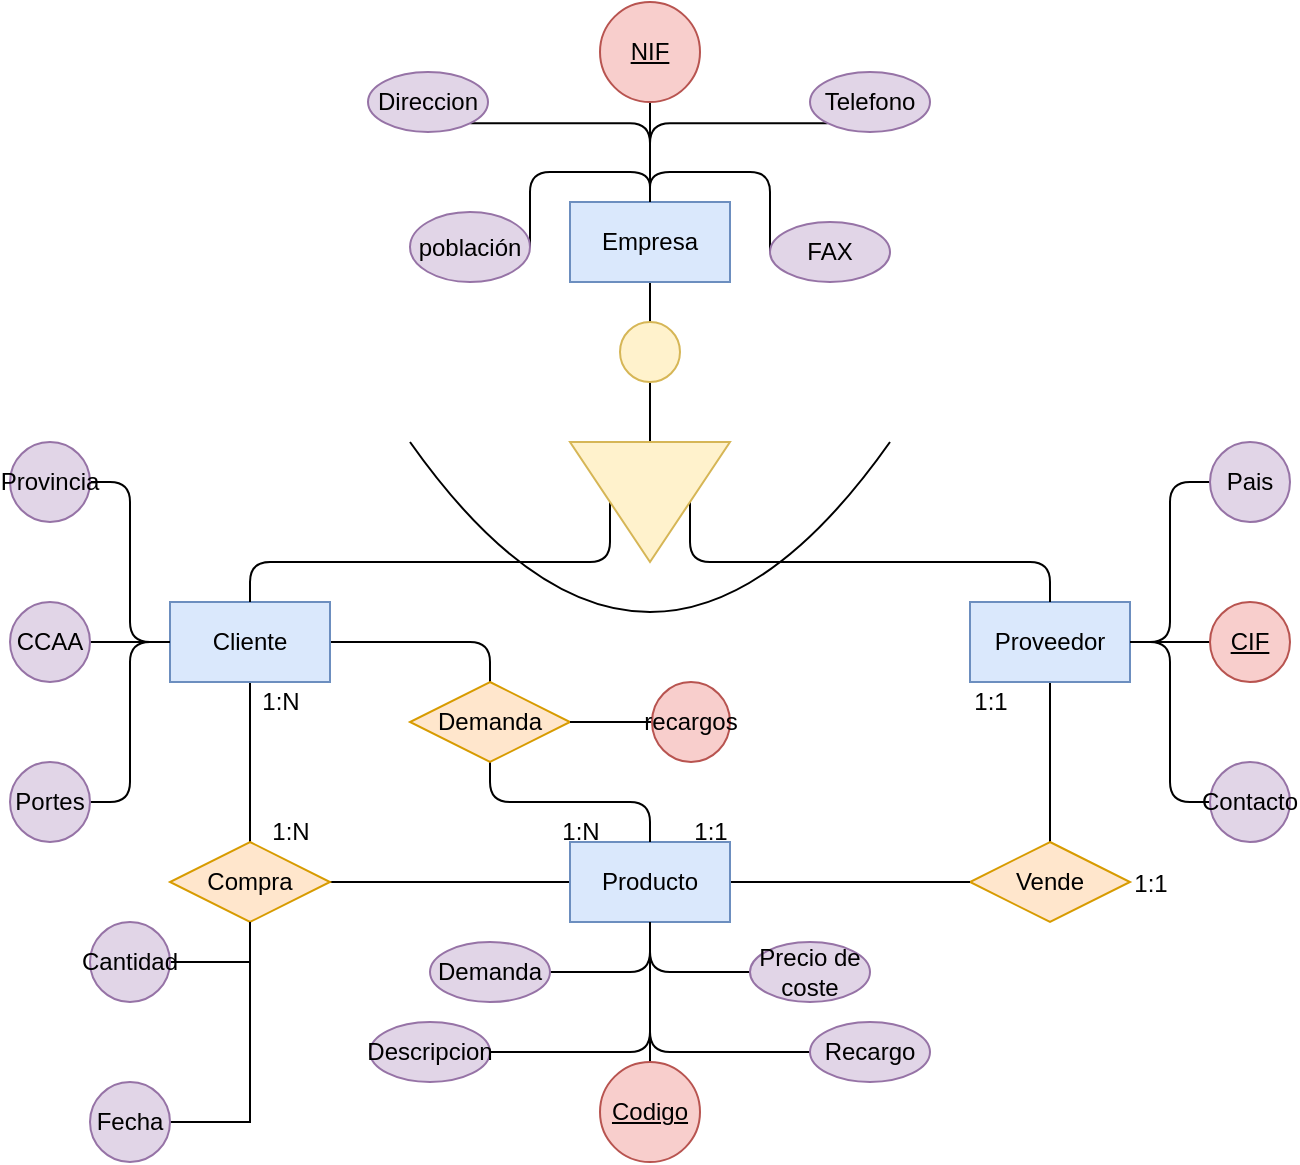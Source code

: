 <mxfile version="22.0.4" type="github">
  <diagram name="Página-1" id="WxO26nHYTCv63gNFhyNU">
    <mxGraphModel dx="1434" dy="1921" grid="1" gridSize="10" guides="1" tooltips="1" connect="1" arrows="1" fold="1" page="1" pageScale="1" pageWidth="827" pageHeight="1169" math="0" shadow="0">
      <root>
        <mxCell id="0" />
        <mxCell id="1" parent="0" />
        <mxCell id="1Tmg2YIebs2fXM3W0kIM-8" style="edgeStyle=orthogonalEdgeStyle;rounded=0;orthogonalLoop=1;jettySize=auto;html=1;exitX=0.5;exitY=1;exitDx=0;exitDy=0;entryX=0;entryY=0.5;entryDx=0;entryDy=0;endArrow=none;endFill=0;" edge="1" parent="1" source="1Tmg2YIebs2fXM3W0kIM-2" target="1Tmg2YIebs2fXM3W0kIM-5">
          <mxGeometry relative="1" as="geometry" />
        </mxCell>
        <mxCell id="1Tmg2YIebs2fXM3W0kIM-2" value="Empresa" style="rounded=0;whiteSpace=wrap;html=1;fillColor=#dae8fc;strokeColor=#6c8ebf;" vertex="1" parent="1">
          <mxGeometry x="359" y="80" width="80" height="40" as="geometry" />
        </mxCell>
        <mxCell id="1Tmg2YIebs2fXM3W0kIM-39" style="edgeStyle=orthogonalEdgeStyle;rounded=0;orthogonalLoop=1;jettySize=auto;html=1;exitX=0.5;exitY=1;exitDx=0;exitDy=0;entryX=0.5;entryY=0;entryDx=0;entryDy=0;endArrow=none;endFill=0;" edge="1" parent="1" source="1Tmg2YIebs2fXM3W0kIM-3" target="1Tmg2YIebs2fXM3W0kIM-37">
          <mxGeometry relative="1" as="geometry" />
        </mxCell>
        <mxCell id="1Tmg2YIebs2fXM3W0kIM-77" style="edgeStyle=orthogonalEdgeStyle;rounded=1;orthogonalLoop=1;jettySize=auto;html=1;exitX=1;exitY=0.5;exitDx=0;exitDy=0;entryX=0.5;entryY=0;entryDx=0;entryDy=0;endArrow=none;endFill=0;" edge="1" parent="1" source="1Tmg2YIebs2fXM3W0kIM-3" target="1Tmg2YIebs2fXM3W0kIM-76">
          <mxGeometry relative="1" as="geometry" />
        </mxCell>
        <mxCell id="1Tmg2YIebs2fXM3W0kIM-3" value="Cliente" style="rounded=0;whiteSpace=wrap;html=1;fillColor=#dae8fc;strokeColor=#6c8ebf;" vertex="1" parent="1">
          <mxGeometry x="159" y="280" width="80" height="40" as="geometry" />
        </mxCell>
        <mxCell id="1Tmg2YIebs2fXM3W0kIM-40" style="edgeStyle=orthogonalEdgeStyle;rounded=0;orthogonalLoop=1;jettySize=auto;html=1;exitX=0.5;exitY=1;exitDx=0;exitDy=0;endArrow=none;endFill=0;" edge="1" parent="1" source="1Tmg2YIebs2fXM3W0kIM-4" target="1Tmg2YIebs2fXM3W0kIM-38">
          <mxGeometry relative="1" as="geometry" />
        </mxCell>
        <mxCell id="1Tmg2YIebs2fXM3W0kIM-4" value="Proveedor" style="rounded=0;whiteSpace=wrap;html=1;fillColor=#dae8fc;strokeColor=#6c8ebf;" vertex="1" parent="1">
          <mxGeometry x="559" y="280" width="80" height="40" as="geometry" />
        </mxCell>
        <mxCell id="1Tmg2YIebs2fXM3W0kIM-6" style="edgeStyle=orthogonalEdgeStyle;rounded=1;orthogonalLoop=1;jettySize=auto;html=1;exitX=0.5;exitY=1;exitDx=0;exitDy=0;entryX=0.5;entryY=0;entryDx=0;entryDy=0;endArrow=none;endFill=0;" edge="1" parent="1" source="1Tmg2YIebs2fXM3W0kIM-5" target="1Tmg2YIebs2fXM3W0kIM-3">
          <mxGeometry relative="1" as="geometry">
            <Array as="points">
              <mxPoint x="379" y="260" />
              <mxPoint x="199" y="260" />
            </Array>
          </mxGeometry>
        </mxCell>
        <mxCell id="1Tmg2YIebs2fXM3W0kIM-7" style="edgeStyle=orthogonalEdgeStyle;rounded=1;orthogonalLoop=1;jettySize=auto;html=1;exitX=0.5;exitY=0;exitDx=0;exitDy=0;entryX=0.5;entryY=0;entryDx=0;entryDy=0;endArrow=none;endFill=0;" edge="1" parent="1" source="1Tmg2YIebs2fXM3W0kIM-5" target="1Tmg2YIebs2fXM3W0kIM-4">
          <mxGeometry relative="1" as="geometry">
            <Array as="points">
              <mxPoint x="419" y="260" />
              <mxPoint x="599" y="260" />
            </Array>
          </mxGeometry>
        </mxCell>
        <mxCell id="1Tmg2YIebs2fXM3W0kIM-5" value="" style="triangle;whiteSpace=wrap;html=1;rotation=90;fillColor=#fff2cc;strokeColor=#d6b656;" vertex="1" parent="1">
          <mxGeometry x="369" y="190" width="60" height="80" as="geometry" />
        </mxCell>
        <mxCell id="1Tmg2YIebs2fXM3W0kIM-10" style="edgeStyle=orthogonalEdgeStyle;rounded=0;orthogonalLoop=1;jettySize=auto;html=1;exitX=0.5;exitY=1;exitDx=0;exitDy=0;entryX=0.5;entryY=0;entryDx=0;entryDy=0;endArrow=none;endFill=0;" edge="1" parent="1" source="1Tmg2YIebs2fXM3W0kIM-9" target="1Tmg2YIebs2fXM3W0kIM-2">
          <mxGeometry relative="1" as="geometry" />
        </mxCell>
        <mxCell id="1Tmg2YIebs2fXM3W0kIM-9" value="&lt;u&gt;NIF&lt;/u&gt;" style="ellipse;whiteSpace=wrap;html=1;fillColor=#f8cecc;strokeColor=#b85450;" vertex="1" parent="1">
          <mxGeometry x="374" y="-20" width="50" height="50" as="geometry" />
        </mxCell>
        <mxCell id="1Tmg2YIebs2fXM3W0kIM-14" value="" style="ellipse;whiteSpace=wrap;html=1;fillColor=#fff2cc;strokeColor=#d6b656;" vertex="1" parent="1">
          <mxGeometry x="384" y="140" width="30" height="30" as="geometry" />
        </mxCell>
        <mxCell id="1Tmg2YIebs2fXM3W0kIM-19" style="edgeStyle=orthogonalEdgeStyle;rounded=1;orthogonalLoop=1;jettySize=auto;html=1;exitX=1;exitY=1;exitDx=0;exitDy=0;entryX=0.5;entryY=0;entryDx=0;entryDy=0;endArrow=none;endFill=0;" edge="1" parent="1" source="1Tmg2YIebs2fXM3W0kIM-15" target="1Tmg2YIebs2fXM3W0kIM-2">
          <mxGeometry relative="1" as="geometry" />
        </mxCell>
        <mxCell id="1Tmg2YIebs2fXM3W0kIM-15" value="Direccion" style="ellipse;whiteSpace=wrap;html=1;fillColor=#e1d5e7;strokeColor=#9673a6;" vertex="1" parent="1">
          <mxGeometry x="258" y="15" width="60" height="30" as="geometry" />
        </mxCell>
        <mxCell id="1Tmg2YIebs2fXM3W0kIM-20" style="edgeStyle=orthogonalEdgeStyle;rounded=1;orthogonalLoop=1;jettySize=auto;html=1;exitX=0;exitY=1;exitDx=0;exitDy=0;entryX=0.5;entryY=0;entryDx=0;entryDy=0;endArrow=none;endFill=0;" edge="1" parent="1" source="1Tmg2YIebs2fXM3W0kIM-18" target="1Tmg2YIebs2fXM3W0kIM-2">
          <mxGeometry relative="1" as="geometry" />
        </mxCell>
        <mxCell id="1Tmg2YIebs2fXM3W0kIM-18" value="Telefono" style="ellipse;whiteSpace=wrap;html=1;fillColor=#e1d5e7;strokeColor=#9673a6;" vertex="1" parent="1">
          <mxGeometry x="479" y="15" width="60" height="30" as="geometry" />
        </mxCell>
        <mxCell id="1Tmg2YIebs2fXM3W0kIM-22" style="edgeStyle=orthogonalEdgeStyle;rounded=1;orthogonalLoop=1;jettySize=auto;html=1;exitX=0;exitY=0.5;exitDx=0;exitDy=0;entryX=0.5;entryY=0;entryDx=0;entryDy=0;endArrow=none;endFill=0;" edge="1" parent="1" source="1Tmg2YIebs2fXM3W0kIM-21" target="1Tmg2YIebs2fXM3W0kIM-2">
          <mxGeometry relative="1" as="geometry">
            <Array as="points">
              <mxPoint x="399" y="65" />
            </Array>
          </mxGeometry>
        </mxCell>
        <mxCell id="1Tmg2YIebs2fXM3W0kIM-21" value="FAX" style="ellipse;whiteSpace=wrap;html=1;fillColor=#e1d5e7;strokeColor=#9673a6;" vertex="1" parent="1">
          <mxGeometry x="459" y="90" width="60" height="30" as="geometry" />
        </mxCell>
        <mxCell id="1Tmg2YIebs2fXM3W0kIM-24" style="edgeStyle=orthogonalEdgeStyle;rounded=1;orthogonalLoop=1;jettySize=auto;html=1;exitX=1;exitY=0.5;exitDx=0;exitDy=0;entryX=0.5;entryY=0;entryDx=0;entryDy=0;endArrow=none;endFill=0;" edge="1" parent="1" source="1Tmg2YIebs2fXM3W0kIM-23" target="1Tmg2YIebs2fXM3W0kIM-2">
          <mxGeometry relative="1" as="geometry">
            <Array as="points">
              <mxPoint x="399" y="65" />
            </Array>
          </mxGeometry>
        </mxCell>
        <mxCell id="1Tmg2YIebs2fXM3W0kIM-23" value="población" style="ellipse;whiteSpace=wrap;html=1;fillColor=#e1d5e7;strokeColor=#9673a6;" vertex="1" parent="1">
          <mxGeometry x="279" y="85" width="60" height="35" as="geometry" />
        </mxCell>
        <mxCell id="1Tmg2YIebs2fXM3W0kIM-34" style="edgeStyle=orthogonalEdgeStyle;rounded=1;orthogonalLoop=1;jettySize=auto;html=1;exitX=1;exitY=0.5;exitDx=0;exitDy=0;entryX=0;entryY=0.5;entryDx=0;entryDy=0;endArrow=none;endFill=0;" edge="1" parent="1" source="1Tmg2YIebs2fXM3W0kIM-27" target="1Tmg2YIebs2fXM3W0kIM-3">
          <mxGeometry relative="1" as="geometry" />
        </mxCell>
        <mxCell id="1Tmg2YIebs2fXM3W0kIM-27" value="Provincia" style="ellipse;whiteSpace=wrap;html=1;fillColor=#e1d5e7;strokeColor=#9673a6;" vertex="1" parent="1">
          <mxGeometry x="79" y="200" width="40" height="40" as="geometry" />
        </mxCell>
        <mxCell id="1Tmg2YIebs2fXM3W0kIM-31" style="edgeStyle=orthogonalEdgeStyle;rounded=0;orthogonalLoop=1;jettySize=auto;html=1;exitX=1;exitY=0.5;exitDx=0;exitDy=0;entryX=0;entryY=0.5;entryDx=0;entryDy=0;endArrow=none;endFill=0;" edge="1" parent="1" source="1Tmg2YIebs2fXM3W0kIM-29" target="1Tmg2YIebs2fXM3W0kIM-3">
          <mxGeometry relative="1" as="geometry" />
        </mxCell>
        <mxCell id="1Tmg2YIebs2fXM3W0kIM-29" value="CCAA" style="ellipse;whiteSpace=wrap;html=1;fillColor=#e1d5e7;strokeColor=#9673a6;" vertex="1" parent="1">
          <mxGeometry x="79" y="280" width="40" height="40" as="geometry" />
        </mxCell>
        <mxCell id="1Tmg2YIebs2fXM3W0kIM-36" style="edgeStyle=orthogonalEdgeStyle;rounded=1;orthogonalLoop=1;jettySize=auto;html=1;exitX=1;exitY=0.5;exitDx=0;exitDy=0;entryX=0;entryY=0.5;entryDx=0;entryDy=0;endArrow=none;endFill=0;" edge="1" parent="1" source="1Tmg2YIebs2fXM3W0kIM-30" target="1Tmg2YIebs2fXM3W0kIM-3">
          <mxGeometry relative="1" as="geometry" />
        </mxCell>
        <mxCell id="1Tmg2YIebs2fXM3W0kIM-30" value="Portes" style="ellipse;whiteSpace=wrap;html=1;fillColor=#e1d5e7;strokeColor=#9673a6;" vertex="1" parent="1">
          <mxGeometry x="79" y="360" width="40" height="40" as="geometry" />
        </mxCell>
        <mxCell id="1Tmg2YIebs2fXM3W0kIM-42" style="edgeStyle=orthogonalEdgeStyle;rounded=0;orthogonalLoop=1;jettySize=auto;html=1;exitX=1;exitY=0.5;exitDx=0;exitDy=0;entryX=0;entryY=0.5;entryDx=0;entryDy=0;endArrow=none;endFill=0;" edge="1" parent="1" source="1Tmg2YIebs2fXM3W0kIM-37" target="1Tmg2YIebs2fXM3W0kIM-41">
          <mxGeometry relative="1" as="geometry" />
        </mxCell>
        <mxCell id="1Tmg2YIebs2fXM3W0kIM-37" value="Compra" style="rhombus;whiteSpace=wrap;html=1;fillColor=#ffe6cc;strokeColor=#d79b00;" vertex="1" parent="1">
          <mxGeometry x="159" y="400" width="80" height="40" as="geometry" />
        </mxCell>
        <mxCell id="1Tmg2YIebs2fXM3W0kIM-38" value="Vende" style="rhombus;whiteSpace=wrap;html=1;fillColor=#ffe6cc;strokeColor=#d79b00;" vertex="1" parent="1">
          <mxGeometry x="559" y="400" width="80" height="40" as="geometry" />
        </mxCell>
        <mxCell id="1Tmg2YIebs2fXM3W0kIM-43" style="edgeStyle=orthogonalEdgeStyle;rounded=0;orthogonalLoop=1;jettySize=auto;html=1;exitX=1;exitY=0.5;exitDx=0;exitDy=0;entryX=0;entryY=0.5;entryDx=0;entryDy=0;endArrow=none;endFill=0;" edge="1" parent="1" source="1Tmg2YIebs2fXM3W0kIM-41" target="1Tmg2YIebs2fXM3W0kIM-38">
          <mxGeometry relative="1" as="geometry" />
        </mxCell>
        <mxCell id="1Tmg2YIebs2fXM3W0kIM-41" value="Producto" style="rounded=0;whiteSpace=wrap;html=1;fillColor=#dae8fc;strokeColor=#6c8ebf;" vertex="1" parent="1">
          <mxGeometry x="359" y="400" width="80" height="40" as="geometry" />
        </mxCell>
        <mxCell id="1Tmg2YIebs2fXM3W0kIM-46" style="edgeStyle=orthogonalEdgeStyle;rounded=0;orthogonalLoop=1;jettySize=auto;html=1;exitX=0.5;exitY=0;exitDx=0;exitDy=0;entryX=0.5;entryY=1;entryDx=0;entryDy=0;endArrow=none;endFill=0;" edge="1" parent="1" source="1Tmg2YIebs2fXM3W0kIM-45" target="1Tmg2YIebs2fXM3W0kIM-41">
          <mxGeometry relative="1" as="geometry" />
        </mxCell>
        <mxCell id="1Tmg2YIebs2fXM3W0kIM-45" value="&lt;u&gt;Codigo&lt;/u&gt;" style="ellipse;whiteSpace=wrap;html=1;fillColor=#f8cecc;strokeColor=#b85450;" vertex="1" parent="1">
          <mxGeometry x="374" y="510" width="50" height="50" as="geometry" />
        </mxCell>
        <mxCell id="1Tmg2YIebs2fXM3W0kIM-51" style="edgeStyle=orthogonalEdgeStyle;rounded=1;orthogonalLoop=1;jettySize=auto;html=1;exitX=0;exitY=0.5;exitDx=0;exitDy=0;entryX=0.5;entryY=1;entryDx=0;entryDy=0;endArrow=none;endFill=0;" edge="1" parent="1" source="1Tmg2YIebs2fXM3W0kIM-47" target="1Tmg2YIebs2fXM3W0kIM-41">
          <mxGeometry relative="1" as="geometry" />
        </mxCell>
        <mxCell id="1Tmg2YIebs2fXM3W0kIM-47" value="Recargo" style="ellipse;whiteSpace=wrap;html=1;fillColor=#e1d5e7;strokeColor=#9673a6;" vertex="1" parent="1">
          <mxGeometry x="479" y="490" width="60" height="30" as="geometry" />
        </mxCell>
        <mxCell id="1Tmg2YIebs2fXM3W0kIM-50" style="edgeStyle=orthogonalEdgeStyle;rounded=1;orthogonalLoop=1;jettySize=auto;html=1;exitX=1;exitY=0.5;exitDx=0;exitDy=0;entryX=0.5;entryY=1;entryDx=0;entryDy=0;endArrow=none;endFill=0;" edge="1" parent="1" source="1Tmg2YIebs2fXM3W0kIM-48" target="1Tmg2YIebs2fXM3W0kIM-41">
          <mxGeometry relative="1" as="geometry" />
        </mxCell>
        <mxCell id="1Tmg2YIebs2fXM3W0kIM-48" value="Descripcion" style="ellipse;whiteSpace=wrap;html=1;fillColor=#e1d5e7;strokeColor=#9673a6;" vertex="1" parent="1">
          <mxGeometry x="259" y="490" width="60" height="30" as="geometry" />
        </mxCell>
        <mxCell id="1Tmg2YIebs2fXM3W0kIM-56" style="edgeStyle=orthogonalEdgeStyle;rounded=1;orthogonalLoop=1;jettySize=auto;html=1;exitX=0;exitY=0.5;exitDx=0;exitDy=0;entryX=0.5;entryY=1;entryDx=0;entryDy=0;endArrow=none;endFill=0;" edge="1" parent="1" source="1Tmg2YIebs2fXM3W0kIM-49" target="1Tmg2YIebs2fXM3W0kIM-41">
          <mxGeometry relative="1" as="geometry" />
        </mxCell>
        <mxCell id="1Tmg2YIebs2fXM3W0kIM-49" value="Precio de coste" style="ellipse;whiteSpace=wrap;html=1;fillColor=#e1d5e7;strokeColor=#9673a6;" vertex="1" parent="1">
          <mxGeometry x="449" y="450" width="60" height="30" as="geometry" />
        </mxCell>
        <mxCell id="1Tmg2YIebs2fXM3W0kIM-55" style="edgeStyle=orthogonalEdgeStyle;rounded=1;orthogonalLoop=1;jettySize=auto;html=1;exitX=1;exitY=0.5;exitDx=0;exitDy=0;entryX=0.5;entryY=1;entryDx=0;entryDy=0;endArrow=none;endFill=0;" edge="1" parent="1" source="1Tmg2YIebs2fXM3W0kIM-54" target="1Tmg2YIebs2fXM3W0kIM-41">
          <mxGeometry relative="1" as="geometry" />
        </mxCell>
        <mxCell id="1Tmg2YIebs2fXM3W0kIM-54" value="Demanda" style="ellipse;whiteSpace=wrap;html=1;fillColor=#e1d5e7;strokeColor=#9673a6;" vertex="1" parent="1">
          <mxGeometry x="289" y="450" width="60" height="30" as="geometry" />
        </mxCell>
        <mxCell id="1Tmg2YIebs2fXM3W0kIM-57" value="" style="endArrow=none;html=1;curved=1;" edge="1" parent="1">
          <mxGeometry width="50" height="50" relative="1" as="geometry">
            <mxPoint x="279" y="200" as="sourcePoint" />
            <mxPoint x="519" y="200" as="targetPoint" />
            <Array as="points">
              <mxPoint x="399" y="370" />
            </Array>
          </mxGeometry>
        </mxCell>
        <mxCell id="1Tmg2YIebs2fXM3W0kIM-61" style="edgeStyle=orthogonalEdgeStyle;orthogonalLoop=1;jettySize=auto;html=1;exitX=0;exitY=0.5;exitDx=0;exitDy=0;entryX=1;entryY=0.5;entryDx=0;entryDy=0;endArrow=none;endFill=0;rounded=1;" edge="1" parent="1" source="1Tmg2YIebs2fXM3W0kIM-58" target="1Tmg2YIebs2fXM3W0kIM-4">
          <mxGeometry relative="1" as="geometry" />
        </mxCell>
        <mxCell id="1Tmg2YIebs2fXM3W0kIM-58" value="Pais" style="ellipse;whiteSpace=wrap;html=1;fillColor=#e1d5e7;strokeColor=#9673a6;" vertex="1" parent="1">
          <mxGeometry x="679" y="200" width="40" height="40" as="geometry" />
        </mxCell>
        <mxCell id="1Tmg2YIebs2fXM3W0kIM-62" style="edgeStyle=orthogonalEdgeStyle;rounded=0;orthogonalLoop=1;jettySize=auto;html=1;exitX=0;exitY=0.5;exitDx=0;exitDy=0;endArrow=none;endFill=0;" edge="1" parent="1" source="1Tmg2YIebs2fXM3W0kIM-59">
          <mxGeometry relative="1" as="geometry">
            <mxPoint x="639" y="300" as="targetPoint" />
          </mxGeometry>
        </mxCell>
        <mxCell id="1Tmg2YIebs2fXM3W0kIM-59" value="&lt;u&gt;CIF&lt;/u&gt;" style="ellipse;whiteSpace=wrap;html=1;fillColor=#f8cecc;strokeColor=#b85450;" vertex="1" parent="1">
          <mxGeometry x="679" y="280" width="40" height="40" as="geometry" />
        </mxCell>
        <mxCell id="1Tmg2YIebs2fXM3W0kIM-64" style="edgeStyle=orthogonalEdgeStyle;rounded=1;orthogonalLoop=1;jettySize=auto;html=1;exitX=0;exitY=0.5;exitDx=0;exitDy=0;entryX=1;entryY=0.5;entryDx=0;entryDy=0;endArrow=none;endFill=0;" edge="1" parent="1" source="1Tmg2YIebs2fXM3W0kIM-60" target="1Tmg2YIebs2fXM3W0kIM-4">
          <mxGeometry relative="1" as="geometry">
            <Array as="points">
              <mxPoint x="659" y="380" />
              <mxPoint x="659" y="300" />
            </Array>
          </mxGeometry>
        </mxCell>
        <mxCell id="1Tmg2YIebs2fXM3W0kIM-60" value="&lt;div&gt;Contacto&lt;/div&gt;" style="ellipse;whiteSpace=wrap;html=1;fillColor=#e1d5e7;strokeColor=#9673a6;" vertex="1" parent="1">
          <mxGeometry x="679" y="360" width="40" height="40" as="geometry" />
        </mxCell>
        <mxCell id="1Tmg2YIebs2fXM3W0kIM-65" value="1:1" style="text;html=1;align=center;verticalAlign=middle;resizable=0;points=[];autosize=1;strokeColor=none;fillColor=none;" vertex="1" parent="1">
          <mxGeometry x="409" y="380" width="40" height="30" as="geometry" />
        </mxCell>
        <mxCell id="1Tmg2YIebs2fXM3W0kIM-66" value="1:1" style="text;html=1;align=center;verticalAlign=middle;resizable=0;points=[];autosize=1;strokeColor=none;fillColor=none;" vertex="1" parent="1">
          <mxGeometry x="549" y="315" width="40" height="30" as="geometry" />
        </mxCell>
        <mxCell id="1Tmg2YIebs2fXM3W0kIM-67" value="1:1" style="text;html=1;align=center;verticalAlign=middle;resizable=0;points=[];autosize=1;strokeColor=none;fillColor=none;" vertex="1" parent="1">
          <mxGeometry x="629" y="406" width="40" height="30" as="geometry" />
        </mxCell>
        <mxCell id="1Tmg2YIebs2fXM3W0kIM-68" value="1:N" style="text;html=1;align=center;verticalAlign=middle;resizable=0;points=[];autosize=1;strokeColor=none;fillColor=none;" vertex="1" parent="1">
          <mxGeometry x="344" y="380" width="40" height="30" as="geometry" />
        </mxCell>
        <mxCell id="1Tmg2YIebs2fXM3W0kIM-72" style="edgeStyle=orthogonalEdgeStyle;rounded=0;orthogonalLoop=1;jettySize=auto;html=1;exitX=1;exitY=0.5;exitDx=0;exitDy=0;endArrow=none;endFill=0;" edge="1" parent="1" source="1Tmg2YIebs2fXM3W0kIM-69" target="1Tmg2YIebs2fXM3W0kIM-37">
          <mxGeometry relative="1" as="geometry" />
        </mxCell>
        <mxCell id="1Tmg2YIebs2fXM3W0kIM-69" value="&lt;div&gt;Cantidad&lt;/div&gt;" style="ellipse;whiteSpace=wrap;html=1;fillColor=#e1d5e7;strokeColor=#9673a6;" vertex="1" parent="1">
          <mxGeometry x="119" y="440" width="40" height="40" as="geometry" />
        </mxCell>
        <mxCell id="1Tmg2YIebs2fXM3W0kIM-71" style="edgeStyle=orthogonalEdgeStyle;rounded=0;orthogonalLoop=1;jettySize=auto;html=1;exitX=1;exitY=0.5;exitDx=0;exitDy=0;entryX=0.5;entryY=1;entryDx=0;entryDy=0;endArrow=none;endFill=0;" edge="1" parent="1" source="1Tmg2YIebs2fXM3W0kIM-70" target="1Tmg2YIebs2fXM3W0kIM-37">
          <mxGeometry relative="1" as="geometry" />
        </mxCell>
        <mxCell id="1Tmg2YIebs2fXM3W0kIM-70" value="Fecha" style="ellipse;whiteSpace=wrap;html=1;fillColor=#e1d5e7;strokeColor=#9673a6;" vertex="1" parent="1">
          <mxGeometry x="119" y="520" width="40" height="40" as="geometry" />
        </mxCell>
        <mxCell id="1Tmg2YIebs2fXM3W0kIM-73" value="1:N" style="text;html=1;align=center;verticalAlign=middle;resizable=0;points=[];autosize=1;strokeColor=none;fillColor=none;" vertex="1" parent="1">
          <mxGeometry x="199" y="380" width="40" height="30" as="geometry" />
        </mxCell>
        <mxCell id="1Tmg2YIebs2fXM3W0kIM-74" value="1:N" style="text;html=1;align=center;verticalAlign=middle;resizable=0;points=[];autosize=1;strokeColor=none;fillColor=none;" vertex="1" parent="1">
          <mxGeometry x="194" y="315" width="40" height="30" as="geometry" />
        </mxCell>
        <mxCell id="1Tmg2YIebs2fXM3W0kIM-78" style="edgeStyle=orthogonalEdgeStyle;rounded=1;orthogonalLoop=1;jettySize=auto;html=1;exitX=0.5;exitY=1;exitDx=0;exitDy=0;entryX=0.5;entryY=0;entryDx=0;entryDy=0;endArrow=none;endFill=0;" edge="1" parent="1" source="1Tmg2YIebs2fXM3W0kIM-76" target="1Tmg2YIebs2fXM3W0kIM-41">
          <mxGeometry relative="1" as="geometry" />
        </mxCell>
        <mxCell id="1Tmg2YIebs2fXM3W0kIM-76" value="Demanda" style="rhombus;whiteSpace=wrap;html=1;fillColor=#ffe6cc;strokeColor=#d79b00;" vertex="1" parent="1">
          <mxGeometry x="279" y="320" width="80" height="40" as="geometry" />
        </mxCell>
        <mxCell id="1Tmg2YIebs2fXM3W0kIM-80" style="edgeStyle=orthogonalEdgeStyle;rounded=0;orthogonalLoop=1;jettySize=auto;html=1;exitX=0;exitY=0.5;exitDx=0;exitDy=0;entryX=1;entryY=0.5;entryDx=0;entryDy=0;endArrow=none;endFill=0;" edge="1" parent="1" source="1Tmg2YIebs2fXM3W0kIM-79" target="1Tmg2YIebs2fXM3W0kIM-76">
          <mxGeometry relative="1" as="geometry" />
        </mxCell>
        <mxCell id="1Tmg2YIebs2fXM3W0kIM-79" value="&lt;div&gt;recargos&lt;/div&gt;" style="ellipse;whiteSpace=wrap;html=1;fillColor=#f8cecc;strokeColor=#b85450;" vertex="1" parent="1">
          <mxGeometry x="400" y="320" width="39" height="40" as="geometry" />
        </mxCell>
      </root>
    </mxGraphModel>
  </diagram>
</mxfile>
